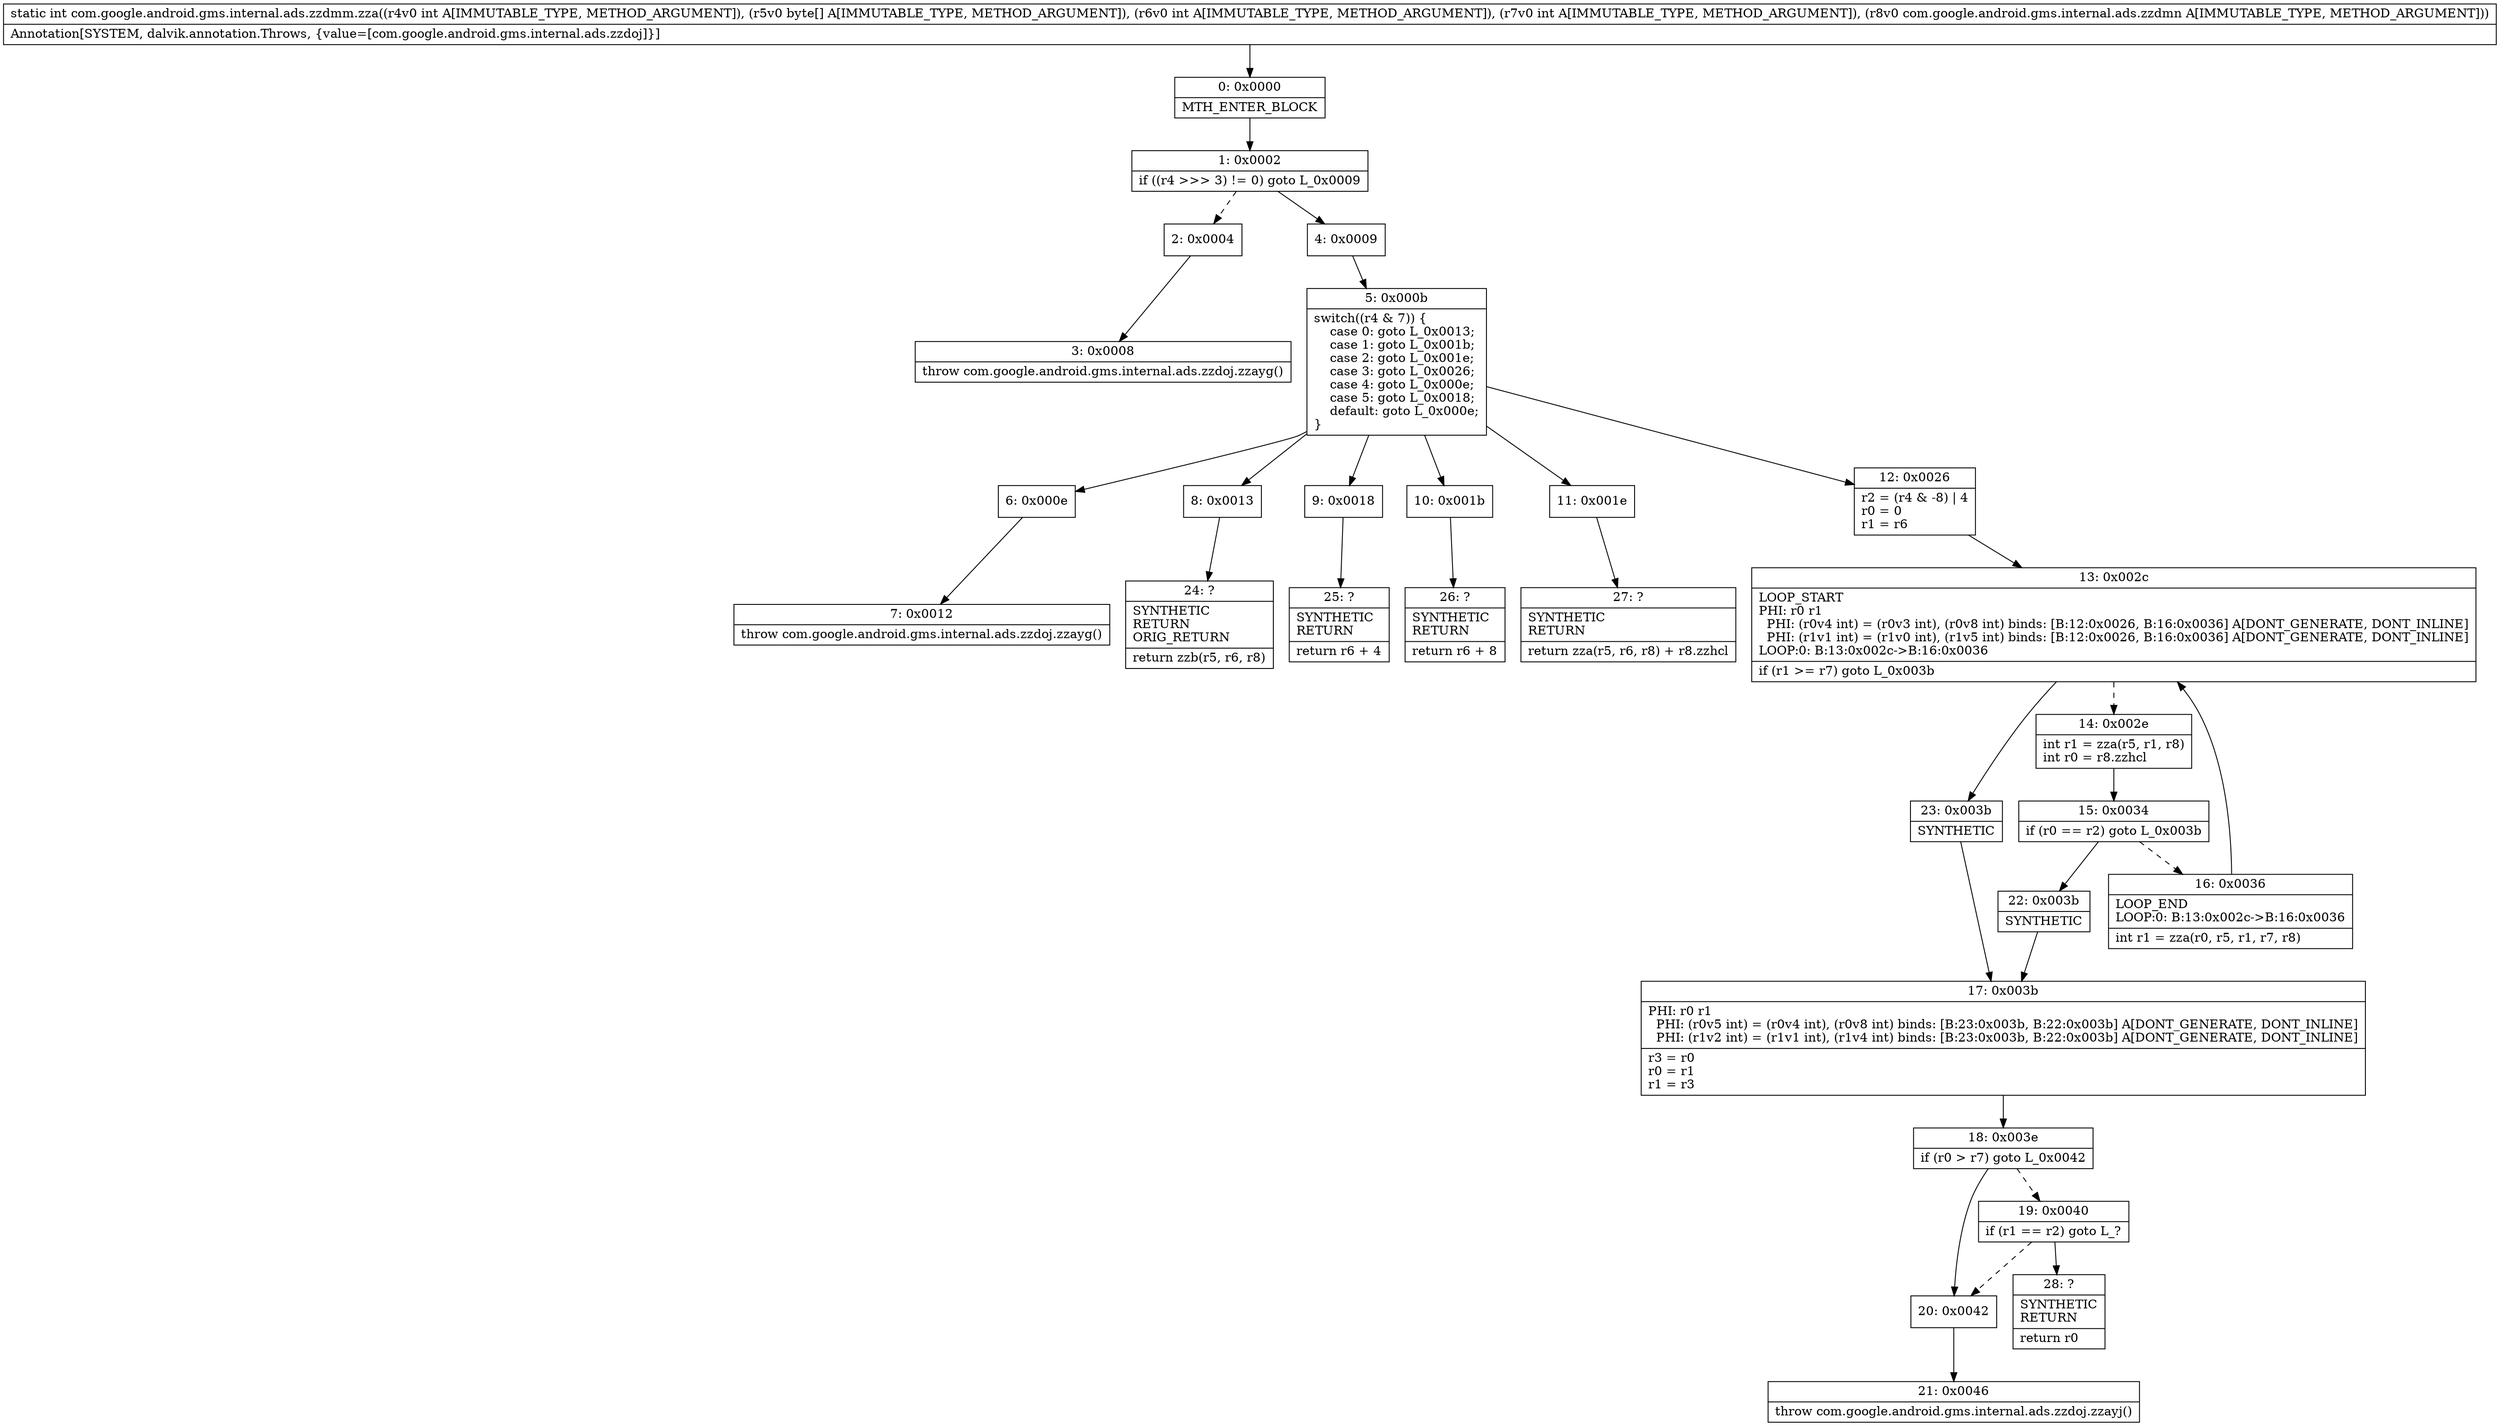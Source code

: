 digraph "CFG forcom.google.android.gms.internal.ads.zzdmm.zza(I[BIILcom\/google\/android\/gms\/internal\/ads\/zzdmn;)I" {
Node_0 [shape=record,label="{0\:\ 0x0000|MTH_ENTER_BLOCK\l}"];
Node_1 [shape=record,label="{1\:\ 0x0002|if ((r4 \>\>\> 3) != 0) goto L_0x0009\l}"];
Node_2 [shape=record,label="{2\:\ 0x0004}"];
Node_3 [shape=record,label="{3\:\ 0x0008|throw com.google.android.gms.internal.ads.zzdoj.zzayg()\l}"];
Node_4 [shape=record,label="{4\:\ 0x0009}"];
Node_5 [shape=record,label="{5\:\ 0x000b|switch((r4 & 7)) \{\l    case 0: goto L_0x0013;\l    case 1: goto L_0x001b;\l    case 2: goto L_0x001e;\l    case 3: goto L_0x0026;\l    case 4: goto L_0x000e;\l    case 5: goto L_0x0018;\l    default: goto L_0x000e;\l\}\l}"];
Node_6 [shape=record,label="{6\:\ 0x000e}"];
Node_7 [shape=record,label="{7\:\ 0x0012|throw com.google.android.gms.internal.ads.zzdoj.zzayg()\l}"];
Node_8 [shape=record,label="{8\:\ 0x0013}"];
Node_9 [shape=record,label="{9\:\ 0x0018}"];
Node_10 [shape=record,label="{10\:\ 0x001b}"];
Node_11 [shape=record,label="{11\:\ 0x001e}"];
Node_12 [shape=record,label="{12\:\ 0x0026|r2 = (r4 & \-8) \| 4\lr0 = 0\lr1 = r6\l}"];
Node_13 [shape=record,label="{13\:\ 0x002c|LOOP_START\lPHI: r0 r1 \l  PHI: (r0v4 int) = (r0v3 int), (r0v8 int) binds: [B:12:0x0026, B:16:0x0036] A[DONT_GENERATE, DONT_INLINE]\l  PHI: (r1v1 int) = (r1v0 int), (r1v5 int) binds: [B:12:0x0026, B:16:0x0036] A[DONT_GENERATE, DONT_INLINE]\lLOOP:0: B:13:0x002c\-\>B:16:0x0036\l|if (r1 \>= r7) goto L_0x003b\l}"];
Node_14 [shape=record,label="{14\:\ 0x002e|int r1 = zza(r5, r1, r8)\lint r0 = r8.zzhcl\l}"];
Node_15 [shape=record,label="{15\:\ 0x0034|if (r0 == r2) goto L_0x003b\l}"];
Node_16 [shape=record,label="{16\:\ 0x0036|LOOP_END\lLOOP:0: B:13:0x002c\-\>B:16:0x0036\l|int r1 = zza(r0, r5, r1, r7, r8)\l}"];
Node_17 [shape=record,label="{17\:\ 0x003b|PHI: r0 r1 \l  PHI: (r0v5 int) = (r0v4 int), (r0v8 int) binds: [B:23:0x003b, B:22:0x003b] A[DONT_GENERATE, DONT_INLINE]\l  PHI: (r1v2 int) = (r1v1 int), (r1v4 int) binds: [B:23:0x003b, B:22:0x003b] A[DONT_GENERATE, DONT_INLINE]\l|r3 = r0\lr0 = r1\lr1 = r3\l}"];
Node_18 [shape=record,label="{18\:\ 0x003e|if (r0 \> r7) goto L_0x0042\l}"];
Node_19 [shape=record,label="{19\:\ 0x0040|if (r1 == r2) goto L_?\l}"];
Node_20 [shape=record,label="{20\:\ 0x0042}"];
Node_21 [shape=record,label="{21\:\ 0x0046|throw com.google.android.gms.internal.ads.zzdoj.zzayj()\l}"];
Node_22 [shape=record,label="{22\:\ 0x003b|SYNTHETIC\l}"];
Node_23 [shape=record,label="{23\:\ 0x003b|SYNTHETIC\l}"];
Node_24 [shape=record,label="{24\:\ ?|SYNTHETIC\lRETURN\lORIG_RETURN\l|return zzb(r5, r6, r8)\l}"];
Node_25 [shape=record,label="{25\:\ ?|SYNTHETIC\lRETURN\l|return r6 + 4\l}"];
Node_26 [shape=record,label="{26\:\ ?|SYNTHETIC\lRETURN\l|return r6 + 8\l}"];
Node_27 [shape=record,label="{27\:\ ?|SYNTHETIC\lRETURN\l|return zza(r5, r6, r8) + r8.zzhcl\l}"];
Node_28 [shape=record,label="{28\:\ ?|SYNTHETIC\lRETURN\l|return r0\l}"];
MethodNode[shape=record,label="{static int com.google.android.gms.internal.ads.zzdmm.zza((r4v0 int A[IMMUTABLE_TYPE, METHOD_ARGUMENT]), (r5v0 byte[] A[IMMUTABLE_TYPE, METHOD_ARGUMENT]), (r6v0 int A[IMMUTABLE_TYPE, METHOD_ARGUMENT]), (r7v0 int A[IMMUTABLE_TYPE, METHOD_ARGUMENT]), (r8v0 com.google.android.gms.internal.ads.zzdmn A[IMMUTABLE_TYPE, METHOD_ARGUMENT]))  | Annotation[SYSTEM, dalvik.annotation.Throws, \{value=[com.google.android.gms.internal.ads.zzdoj]\}]\l}"];
MethodNode -> Node_0;
Node_0 -> Node_1;
Node_1 -> Node_2[style=dashed];
Node_1 -> Node_4;
Node_2 -> Node_3;
Node_4 -> Node_5;
Node_5 -> Node_6;
Node_5 -> Node_8;
Node_5 -> Node_9;
Node_5 -> Node_10;
Node_5 -> Node_11;
Node_5 -> Node_12;
Node_6 -> Node_7;
Node_8 -> Node_24;
Node_9 -> Node_25;
Node_10 -> Node_26;
Node_11 -> Node_27;
Node_12 -> Node_13;
Node_13 -> Node_14[style=dashed];
Node_13 -> Node_23;
Node_14 -> Node_15;
Node_15 -> Node_16[style=dashed];
Node_15 -> Node_22;
Node_16 -> Node_13;
Node_17 -> Node_18;
Node_18 -> Node_19[style=dashed];
Node_18 -> Node_20;
Node_19 -> Node_20[style=dashed];
Node_19 -> Node_28;
Node_20 -> Node_21;
Node_22 -> Node_17;
Node_23 -> Node_17;
}

